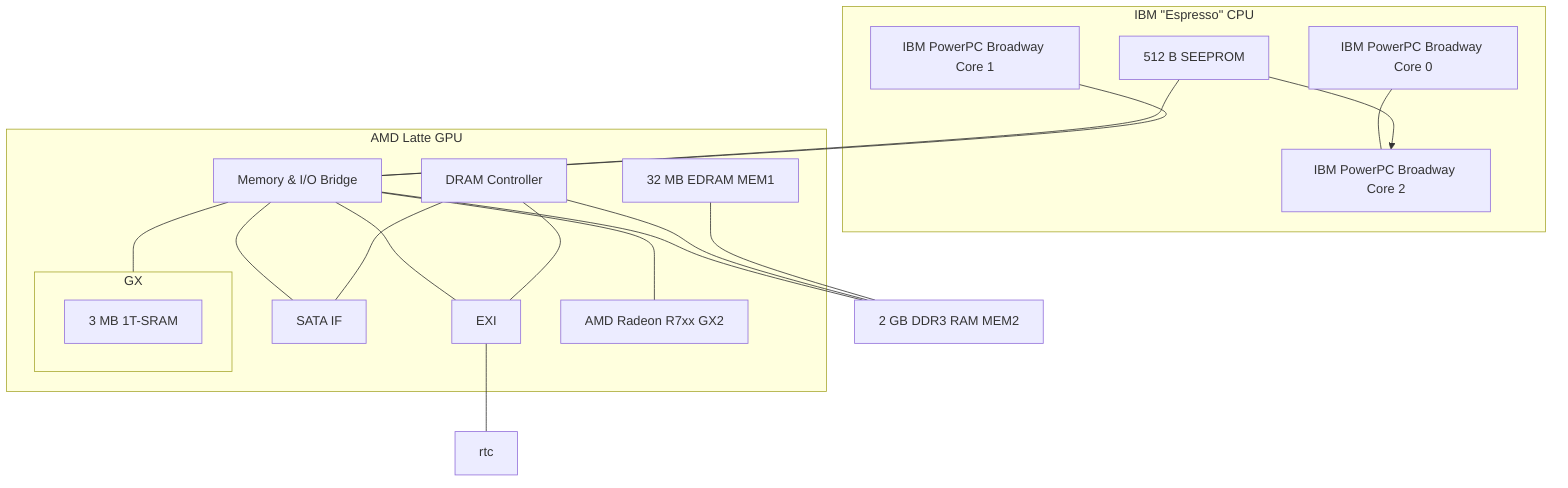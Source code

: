 graph TD
  subgraph ibm[IBM &quot;Espresso&quot; CPU]
    core0[IBM PowerPC Broadway Core 0]
    core1[IBM PowerPC Broadway Core 1]
    core2[IBM PowerPC Broadway Core 2]

    rom[16 KB ROM]

    core0 --- core2

    rom --> core2
  end

  subgraph amd[AMD Latte GPU]
    mem[Memory & I/O Bridge]
    dram[DRAM Controller]
    edram[32 MB EDRAM MEM1]
    rom[512 B SEEPROM]

    sata[SATA IF]
    exi[EXI]

    subgraph gx[GX]
      sram[3 MB 1T-SRAM]
    end

    radeon[AMD Radeon R7xx GX2]

    mem --- gx
    mem --- radeon

    rom --- mem

    mem --- sata
    mem --- exi

    dram --- sata
    dram --- exi
  end

  ddr3[2 GB DDR3 RAM MEM2]

  mem --- ddr3
  dram --- ddr3
  edram --- ddr3

  core1 --- mem

  exi --- rtc